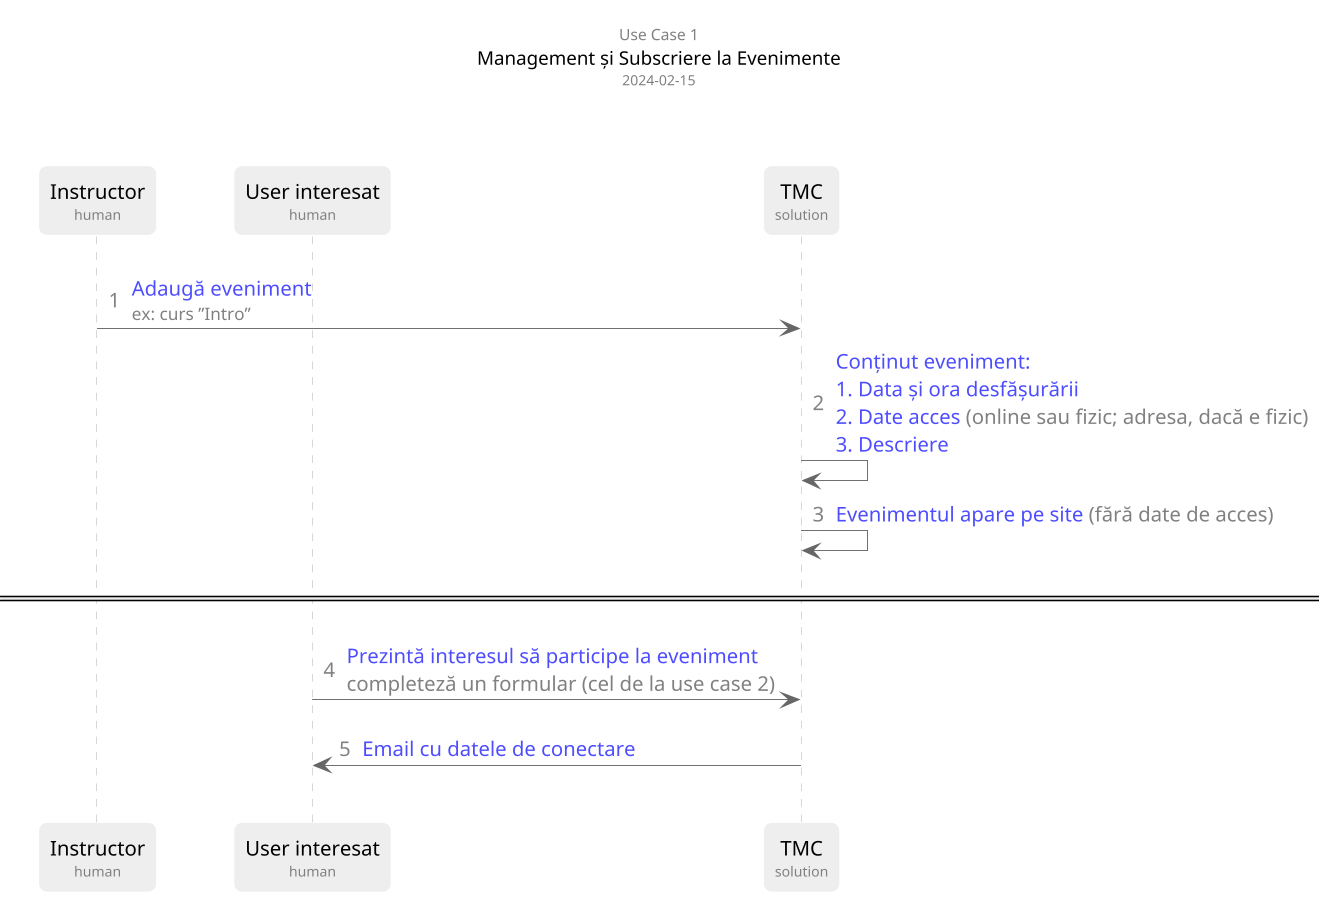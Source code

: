 @startuml ""
skinparam dpi 150
skinparam ArrowFontColor #4d4dff
skinparam ArrowThickness 0.6
skinparam Shadowing false
skinparam RoundCorner 10
skinparam BoxPadding 10
skinparam TitleFontStyle regular
skinparam DefaultFontName Arial
skinparam DefaultFontSize 13
skinparam NoteBackgroundColor #F1F1F1
skinparam NoteBorderThickness 0
skinparam NoteFontColor #2a2a2a
skinparam NoteFontSize 10
skinparam PartitionBorderThickness 1
skinparam PartitionBorderColor #cccccc
skinparam SequenceBoxBorderColor #ccc
skinparam SequenceGroupBorderThickness 1
skinparam SequenceGroupBorderColor #aaa
skinparam SequenceGroupHeaderFontStyle normal
skinparam SequenceGroupHeaderFontSize 11
skinparam sequenceLifeLineBorderColor #ccc
skinparam sequenceParticipantBackgroundColor #eee
skinparam sequenceParticipantBorderColor #eee
skinparam sequenceParticipantBorderThickness 4
skinparam sequenceParticipantPadding 20
skinparam sequence {
  ArrowColor #666666
}
autonumber "<font color=gray>## "

title
<font color="gray" size=10>Use Case 1
<font size=12>Management și Subscriere la Evenimente
<font size=9 color="gray">2024-02-15</font>


end title


participant "Instructor\n<font size=9 color=gray>human" as i
participant "User interesat\n<font size=9 color=gray>human" as ui
participant "TMC\n<font size=9 color=gray>solution" as tmc

||10|

i -> tmc: Adaugă eveniment\n<font size=11 color=gray>ex: curs ”Intro”

tmc -> tmc:Conținut eveniment:\n1. Data și ora desfășurării\n2. Date acces <font color=gray>(online sau fizic; adresa, dacă e fizic)\n3. Descriere

tmc -> tmc:Evenimentul apare pe site <font color=gray>(fără date de acces)</font>

||8|

====

||10|
ui -> tmc: Prezintă interesul să participe la eveniment\n<font color=gray>completeză un formular (cel de la use case 2)

||10|
tmc -> ui: Email cu datele de conectare

||20|

@enduml